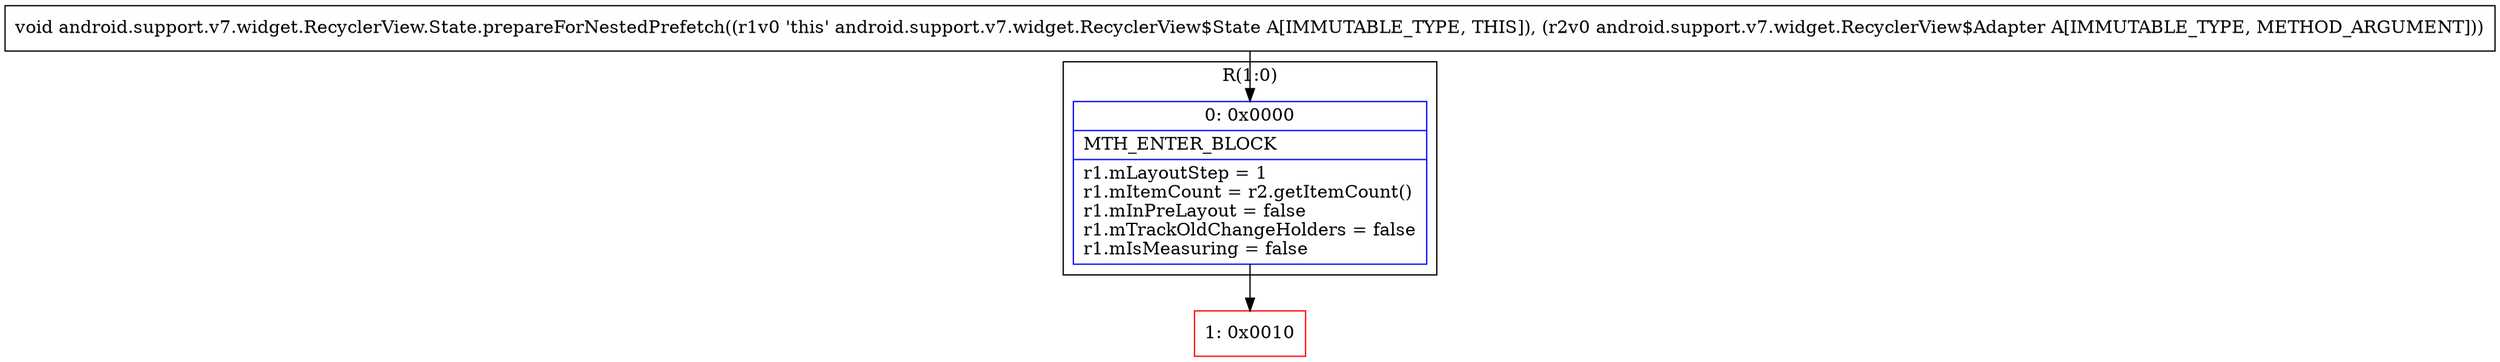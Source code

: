 digraph "CFG forandroid.support.v7.widget.RecyclerView.State.prepareForNestedPrefetch(Landroid\/support\/v7\/widget\/RecyclerView$Adapter;)V" {
subgraph cluster_Region_1692011937 {
label = "R(1:0)";
node [shape=record,color=blue];
Node_0 [shape=record,label="{0\:\ 0x0000|MTH_ENTER_BLOCK\l|r1.mLayoutStep = 1\lr1.mItemCount = r2.getItemCount()\lr1.mInPreLayout = false\lr1.mTrackOldChangeHolders = false\lr1.mIsMeasuring = false\l}"];
}
Node_1 [shape=record,color=red,label="{1\:\ 0x0010}"];
MethodNode[shape=record,label="{void android.support.v7.widget.RecyclerView.State.prepareForNestedPrefetch((r1v0 'this' android.support.v7.widget.RecyclerView$State A[IMMUTABLE_TYPE, THIS]), (r2v0 android.support.v7.widget.RecyclerView$Adapter A[IMMUTABLE_TYPE, METHOD_ARGUMENT])) }"];
MethodNode -> Node_0;
Node_0 -> Node_1;
}

